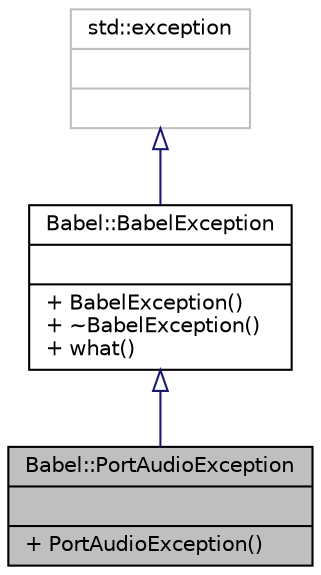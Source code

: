 digraph "Babel::PortAudioException"
{
 // LATEX_PDF_SIZE
  edge [fontname="Helvetica",fontsize="10",labelfontname="Helvetica",labelfontsize="10"];
  node [fontname="Helvetica",fontsize="10",shape=record];
  Node1 [label="{Babel::PortAudioException\n||+ PortAudioException()\l}",height=0.2,width=0.4,color="black", fillcolor="grey75", style="filled", fontcolor="black",tooltip=" "];
  Node2 -> Node1 [dir="back",color="midnightblue",fontsize="10",style="solid",arrowtail="onormal",fontname="Helvetica"];
  Node2 [label="{Babel::BabelException\n||+ BabelException()\l+ ~BabelException()\l+ what()\l}",height=0.2,width=0.4,color="black", fillcolor="white", style="filled",URL="$classBabel_1_1BabelException.html",tooltip=" "];
  Node3 -> Node2 [dir="back",color="midnightblue",fontsize="10",style="solid",arrowtail="onormal",fontname="Helvetica"];
  Node3 [label="{std::exception\n||}",height=0.2,width=0.4,color="grey75", fillcolor="white", style="filled",tooltip=" "];
}
